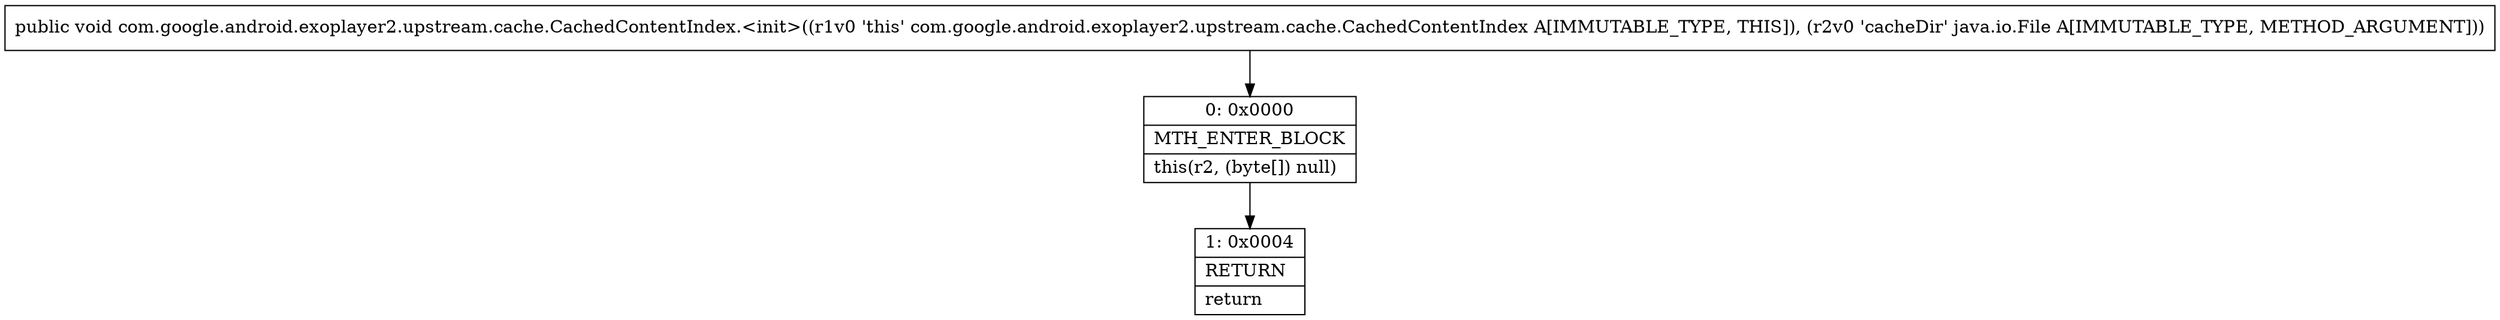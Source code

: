 digraph "CFG forcom.google.android.exoplayer2.upstream.cache.CachedContentIndex.\<init\>(Ljava\/io\/File;)V" {
Node_0 [shape=record,label="{0\:\ 0x0000|MTH_ENTER_BLOCK\l|this(r2, (byte[]) null)\l}"];
Node_1 [shape=record,label="{1\:\ 0x0004|RETURN\l|return\l}"];
MethodNode[shape=record,label="{public void com.google.android.exoplayer2.upstream.cache.CachedContentIndex.\<init\>((r1v0 'this' com.google.android.exoplayer2.upstream.cache.CachedContentIndex A[IMMUTABLE_TYPE, THIS]), (r2v0 'cacheDir' java.io.File A[IMMUTABLE_TYPE, METHOD_ARGUMENT])) }"];
MethodNode -> Node_0;
Node_0 -> Node_1;
}

